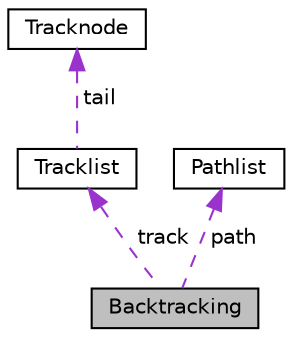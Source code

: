 digraph "Backtracking"
{
 // LATEX_PDF_SIZE
  edge [fontname="Helvetica",fontsize="10",labelfontname="Helvetica",labelfontsize="10"];
  node [fontname="Helvetica",fontsize="10",shape=record];
  Node1 [label="Backtracking",height=0.2,width=0.4,color="black", fillcolor="grey75", style="filled", fontcolor="black",tooltip=" "];
  Node2 -> Node1 [dir="back",color="darkorchid3",fontsize="10",style="dashed",label=" track" ,fontname="Helvetica"];
  Node2 [label="Tracklist",height=0.2,width=0.4,color="black", fillcolor="white", style="filled",URL="$classTracklist.html",tooltip=" "];
  Node3 -> Node2 [dir="back",color="darkorchid3",fontsize="10",style="dashed",label=" tail" ,fontname="Helvetica"];
  Node3 [label="Tracknode",height=0.2,width=0.4,color="black", fillcolor="white", style="filled",URL="$classTracknode.html",tooltip=" "];
  Node4 -> Node1 [dir="back",color="darkorchid3",fontsize="10",style="dashed",label=" path" ,fontname="Helvetica"];
  Node4 [label="Pathlist",height=0.2,width=0.4,color="black", fillcolor="white", style="filled",URL="$classPathlist.html",tooltip=" "];
}
